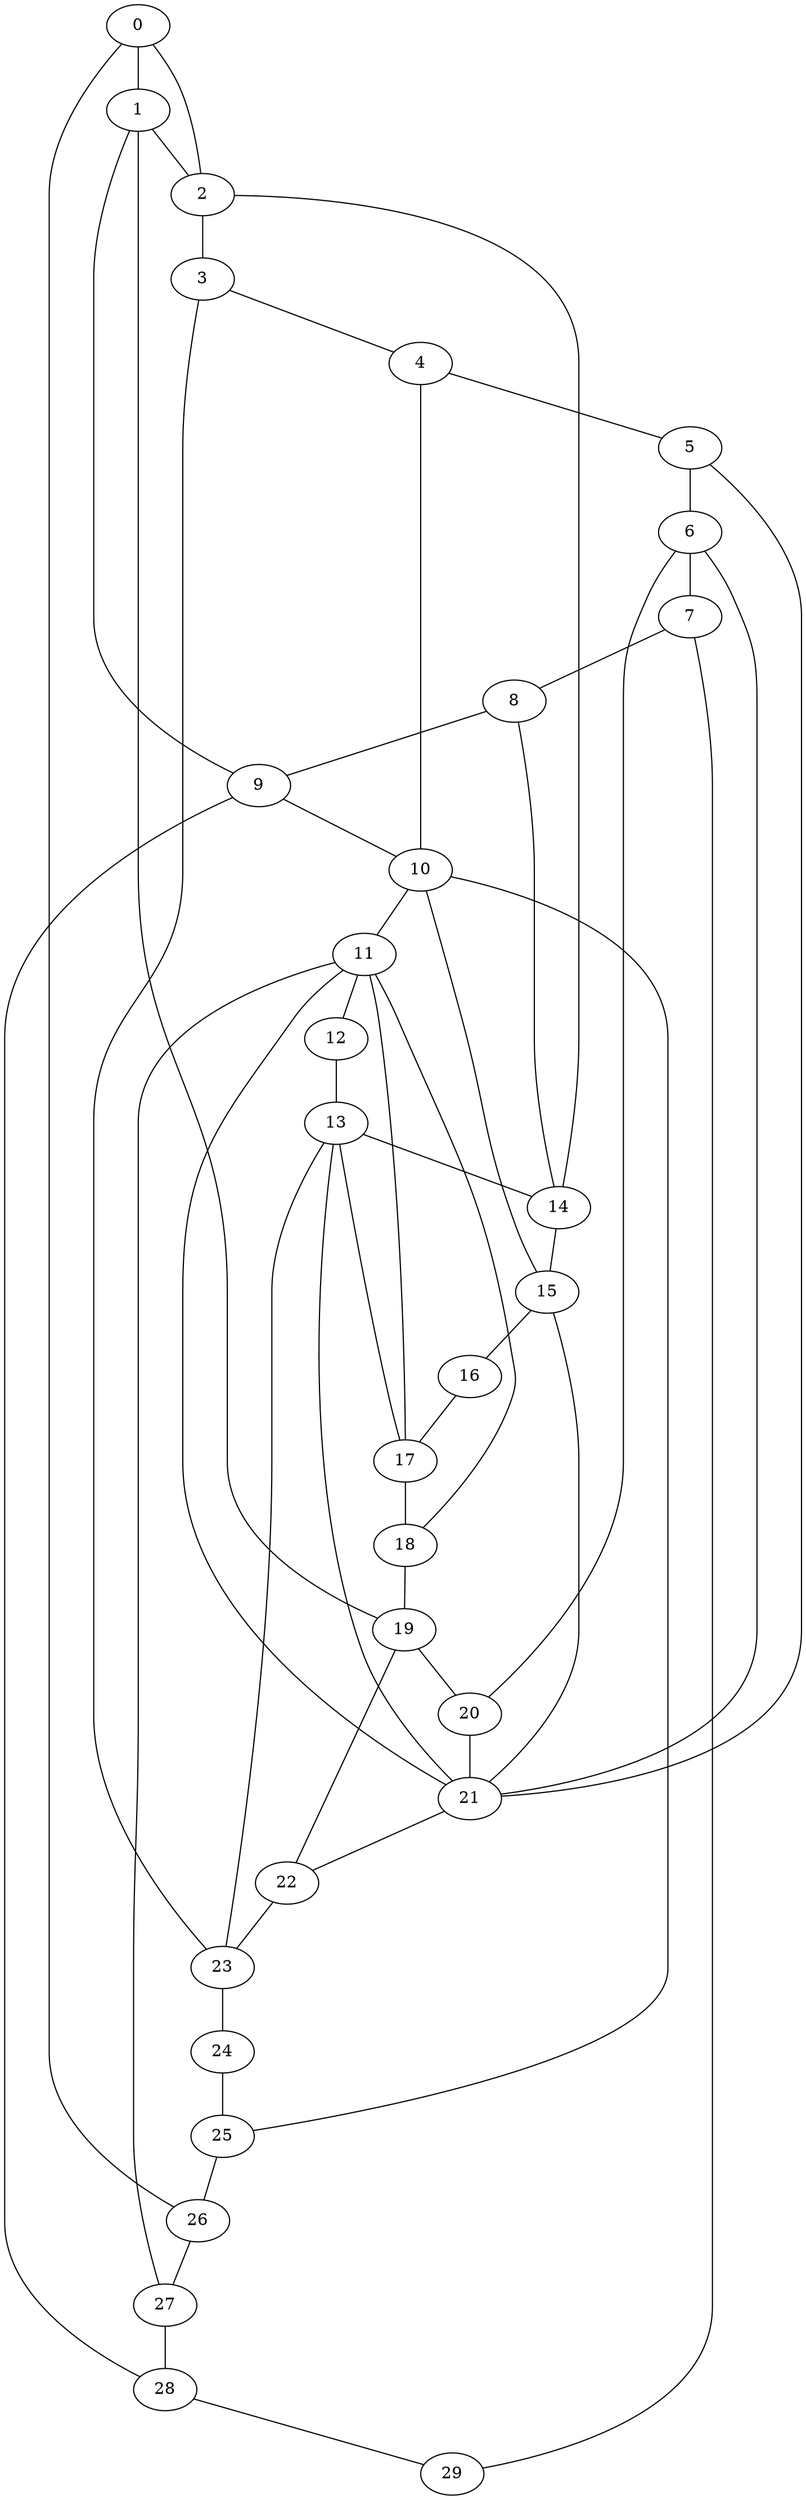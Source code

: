 
graph graphname {
    0 -- 1
0 -- 26
0 -- 2
1 -- 2
1 -- 19
1 -- 9
2 -- 3
2 -- 14
3 -- 4
3 -- 23
4 -- 5
4 -- 10
5 -- 6
5 -- 21
6 -- 7
6 -- 21
6 -- 20
7 -- 8
7 -- 29
8 -- 9
8 -- 14
9 -- 10
9 -- 28
10 -- 11
10 -- 15
10 -- 25
11 -- 12
11 -- 27
11 -- 18
11 -- 21
11 -- 17
12 -- 13
13 -- 14
13 -- 17
13 -- 21
13 -- 23
14 -- 15
15 -- 16
15 -- 21
16 -- 17
17 -- 18
18 -- 19
19 -- 20
19 -- 22
20 -- 21
21 -- 22
22 -- 23
23 -- 24
24 -- 25
25 -- 26
26 -- 27
27 -- 28
28 -- 29

}
